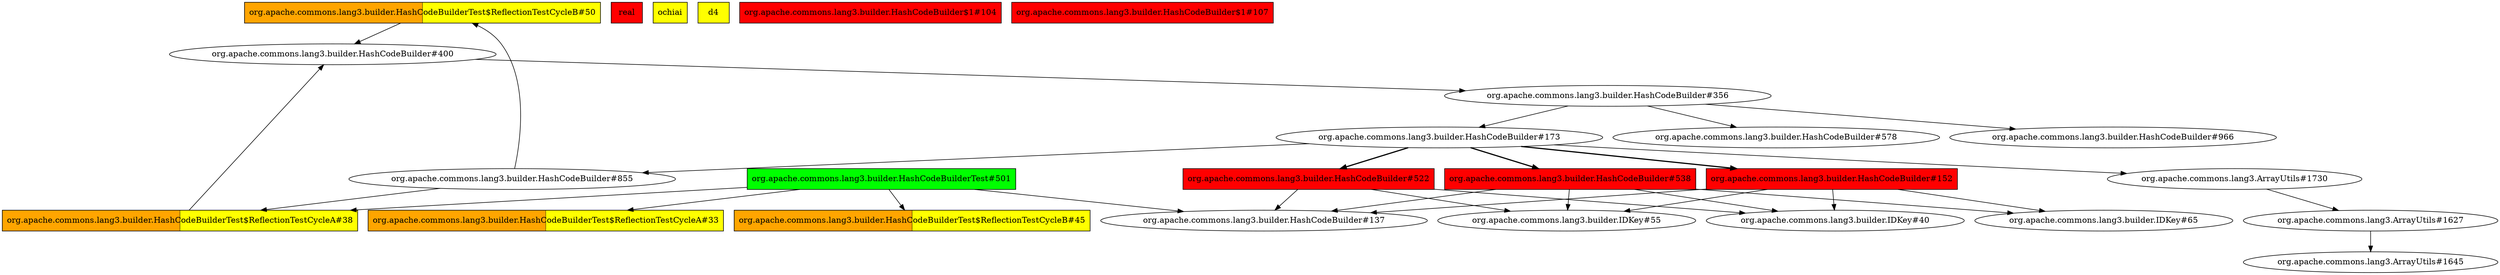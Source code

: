 digraph enhanced {
	"org.apache.commons.lang3.builder.HashCodeBuilderTest$ReflectionTestCycleB#50" [style=striped shape=box fillcolor="orange:yellow"];
	"org.apache.commons.lang3.builder.HashCodeBuilder#522" [style=striped shape=box fillcolor="red"];
	"org.apache.commons.lang3.builder.HashCodeBuilder#538" [style=striped shape=box fillcolor="red"];
	"org.apache.commons.lang3.builder.HashCodeBuilder#152" [style=striped shape=box fillcolor="red"];
	"real" [style=striped shape=box fillcolor="red"];
	"ochiai" [style=striped shape=box fillcolor="yellow"];
	"d4" [style=striped shape=box fillcolor="yellow"];
	"org.apache.commons.lang3.builder.HashCodeBuilder$1#104" [style=striped shape=box fillcolor="red"];
	"org.apache.commons.lang3.builder.HashCodeBuilderTest#501" [style=striped shape=box fillcolor="green"];
	"org.apache.commons.lang3.builder.HashCodeBuilderTest$ReflectionTestCycleA#33" [style=striped shape=box fillcolor="orange:yellow"];
	"org.apache.commons.lang3.builder.HashCodeBuilderTest$ReflectionTestCycleB#45" [style=striped shape=box fillcolor="orange:yellow"];
	"org.apache.commons.lang3.builder.HashCodeBuilder$1#107" [style=striped shape=box fillcolor="red"];
	"org.apache.commons.lang3.builder.HashCodeBuilderTest$ReflectionTestCycleA#38" [style=striped shape=box fillcolor="orange:yellow"];
	"org.apache.commons.lang3.builder.HashCodeBuilder#356" -> "org.apache.commons.lang3.builder.HashCodeBuilder#578";
	"org.apache.commons.lang3.builder.HashCodeBuilder#855" -> "org.apache.commons.lang3.builder.HashCodeBuilderTest$ReflectionTestCycleB#50";
	"org.apache.commons.lang3.builder.HashCodeBuilder#173" -> "org.apache.commons.lang3.builder.HashCodeBuilder#522" [style=bold];
	"org.apache.commons.lang3.builder.HashCodeBuilder#522" -> "org.apache.commons.lang3.builder.HashCodeBuilder#137";
	"org.apache.commons.lang3.builder.HashCodeBuilderTest#501" -> "org.apache.commons.lang3.builder.HashCodeBuilder#137";
	"org.apache.commons.lang3.builder.HashCodeBuilder#538" -> "org.apache.commons.lang3.builder.HashCodeBuilder#137";
	"org.apache.commons.lang3.builder.HashCodeBuilder#152" -> "org.apache.commons.lang3.builder.HashCodeBuilder#137";
	"org.apache.commons.lang3.ArrayUtils#1730" -> "org.apache.commons.lang3.ArrayUtils#1627";
	"org.apache.commons.lang3.builder.HashCodeBuilder#400" -> "org.apache.commons.lang3.builder.HashCodeBuilder#356";
	"org.apache.commons.lang3.builder.HashCodeBuilderTest$ReflectionTestCycleB#50" -> "org.apache.commons.lang3.builder.HashCodeBuilder#400";
	"org.apache.commons.lang3.builder.HashCodeBuilderTest$ReflectionTestCycleA#38" -> "org.apache.commons.lang3.builder.HashCodeBuilder#400";
	"org.apache.commons.lang3.builder.HashCodeBuilder#173" -> "org.apache.commons.lang3.builder.HashCodeBuilder#538" [style=bold];
	"org.apache.commons.lang3.builder.HashCodeBuilder#356" -> "org.apache.commons.lang3.builder.HashCodeBuilder#966";
	"org.apache.commons.lang3.builder.HashCodeBuilder#173" -> "org.apache.commons.lang3.builder.HashCodeBuilder#855";
	"org.apache.commons.lang3.builder.HashCodeBuilder#522" -> "org.apache.commons.lang3.builder.IDKey#55";
	"org.apache.commons.lang3.builder.HashCodeBuilder#538" -> "org.apache.commons.lang3.builder.IDKey#55";
	"org.apache.commons.lang3.builder.HashCodeBuilder#152" -> "org.apache.commons.lang3.builder.IDKey#55";
	"org.apache.commons.lang3.builder.HashCodeBuilder#173" -> "org.apache.commons.lang3.builder.HashCodeBuilder#152" [style=bold];
	"org.apache.commons.lang3.builder.HashCodeBuilder#538" -> "org.apache.commons.lang3.builder.IDKey#65";
	"org.apache.commons.lang3.builder.HashCodeBuilder#152" -> "org.apache.commons.lang3.builder.IDKey#65";
	"org.apache.commons.lang3.builder.HashCodeBuilder#356" -> "org.apache.commons.lang3.builder.HashCodeBuilder#173";
	"org.apache.commons.lang3.builder.HashCodeBuilder#522" -> "org.apache.commons.lang3.builder.IDKey#40";
	"org.apache.commons.lang3.builder.HashCodeBuilder#538" -> "org.apache.commons.lang3.builder.IDKey#40";
	"org.apache.commons.lang3.builder.HashCodeBuilder#152" -> "org.apache.commons.lang3.builder.IDKey#40";
	"org.apache.commons.lang3.builder.HashCodeBuilderTest#501" -> "org.apache.commons.lang3.builder.HashCodeBuilderTest$ReflectionTestCycleA#33";
	"org.apache.commons.lang3.builder.HashCodeBuilder#173" -> "org.apache.commons.lang3.ArrayUtils#1730";
	"org.apache.commons.lang3.builder.HashCodeBuilderTest#501" -> "org.apache.commons.lang3.builder.HashCodeBuilderTest$ReflectionTestCycleB#45";
	"org.apache.commons.lang3.ArrayUtils#1627" -> "org.apache.commons.lang3.ArrayUtils#1645";
	"org.apache.commons.lang3.builder.HashCodeBuilderTest#501" -> "org.apache.commons.lang3.builder.HashCodeBuilderTest$ReflectionTestCycleA#38";
	"org.apache.commons.lang3.builder.HashCodeBuilder#855" -> "org.apache.commons.lang3.builder.HashCodeBuilderTest$ReflectionTestCycleA#38";
}
